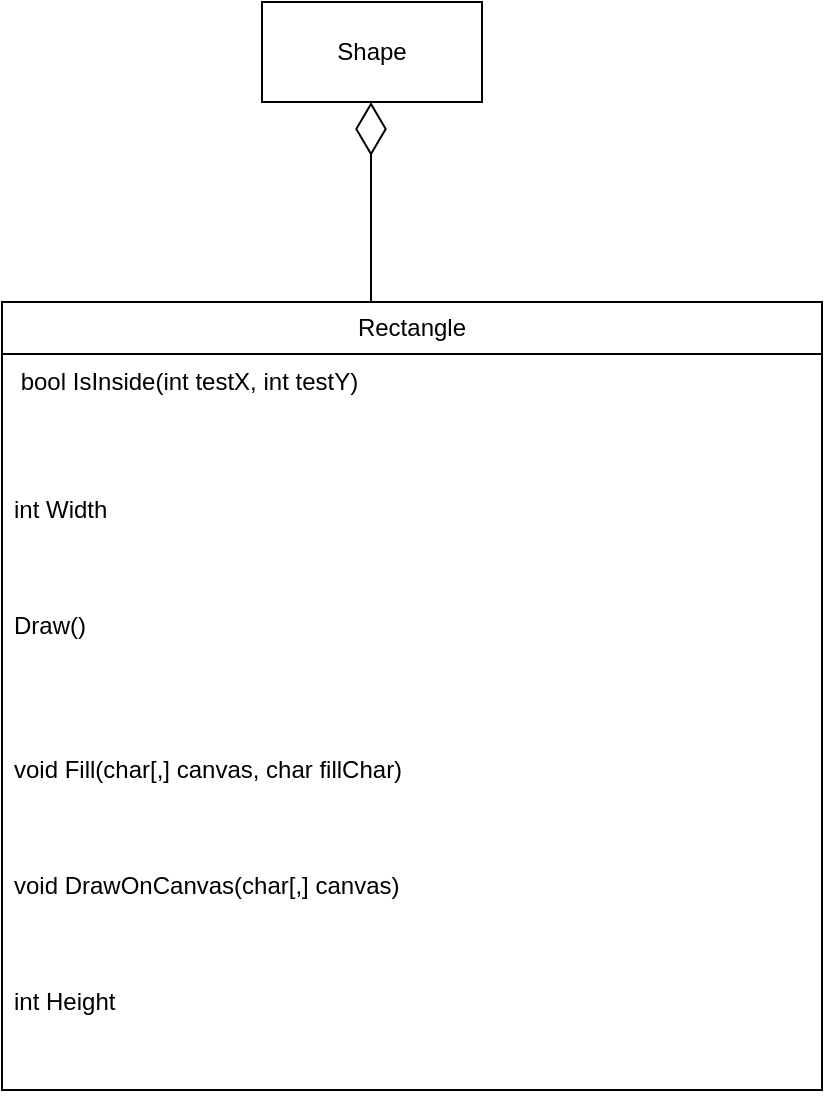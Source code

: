 <mxfile version="24.4.0" type="device">
  <diagram name="Страница — 1" id="wHyH0F_S1m4ts1jfRDfm">
    <mxGraphModel dx="1036" dy="614" grid="1" gridSize="10" guides="1" tooltips="1" connect="1" arrows="1" fold="1" page="1" pageScale="1" pageWidth="827" pageHeight="1169" math="0" shadow="0">
      <root>
        <mxCell id="0" />
        <mxCell id="1" parent="0" />
        <mxCell id="EkHbindbIvyIkgaxzM3A-1" value="Rectangle" style="swimlane;fontStyle=0;childLayout=stackLayout;horizontal=1;startSize=26;fillColor=none;horizontalStack=0;resizeParent=1;resizeParentMax=0;resizeLast=0;collapsible=1;marginBottom=0;whiteSpace=wrap;html=1;" parent="1" vertex="1">
          <mxGeometry x="320" y="200" width="410" height="394" as="geometry" />
        </mxCell>
        <mxCell id="EkHbindbIvyIkgaxzM3A-2" value="&amp;nbsp;bool IsInside(int testX, int testY)" style="text;strokeColor=none;fillColor=none;align=left;verticalAlign=top;spacingLeft=4;spacingRight=4;overflow=hidden;rotatable=0;points=[[0,0.5],[1,0.5]];portConstraint=eastwest;whiteSpace=wrap;html=1;" parent="EkHbindbIvyIkgaxzM3A-1" vertex="1">
          <mxGeometry y="26" width="410" height="64" as="geometry" />
        </mxCell>
        <mxCell id="EkHbindbIvyIkgaxzM3A-3" value="int Width" style="text;strokeColor=none;fillColor=none;align=left;verticalAlign=top;spacingLeft=4;spacingRight=4;overflow=hidden;rotatable=0;points=[[0,0.5],[1,0.5]];portConstraint=eastwest;whiteSpace=wrap;html=1;" parent="EkHbindbIvyIkgaxzM3A-1" vertex="1">
          <mxGeometry y="90" width="410" height="58" as="geometry" />
        </mxCell>
        <mxCell id="EkHbindbIvyIkgaxzM3A-4" value="Draw()" style="text;strokeColor=none;fillColor=none;align=left;verticalAlign=top;spacingLeft=4;spacingRight=4;overflow=hidden;rotatable=0;points=[[0,0.5],[1,0.5]];portConstraint=eastwest;whiteSpace=wrap;html=1;" parent="EkHbindbIvyIkgaxzM3A-1" vertex="1">
          <mxGeometry y="148" width="410" height="72" as="geometry" />
        </mxCell>
        <mxCell id="EkHbindbIvyIkgaxzM3A-5" value="void Fill(char[,] canvas, char fillChar)" style="text;strokeColor=none;fillColor=none;align=left;verticalAlign=top;spacingLeft=4;spacingRight=4;overflow=hidden;rotatable=0;points=[[0,0.5],[1,0.5]];portConstraint=eastwest;whiteSpace=wrap;html=1;" parent="EkHbindbIvyIkgaxzM3A-1" vertex="1">
          <mxGeometry y="220" width="410" height="58" as="geometry" />
        </mxCell>
        <mxCell id="EkHbindbIvyIkgaxzM3A-6" value="void DrawOnCanvas(char[,] canvas)" style="text;strokeColor=none;fillColor=none;align=left;verticalAlign=top;spacingLeft=4;spacingRight=4;overflow=hidden;rotatable=0;points=[[0,0.5],[1,0.5]];portConstraint=eastwest;whiteSpace=wrap;html=1;" parent="EkHbindbIvyIkgaxzM3A-1" vertex="1">
          <mxGeometry y="278" width="410" height="58" as="geometry" />
        </mxCell>
        <mxCell id="EkHbindbIvyIkgaxzM3A-9" value="int Height" style="text;strokeColor=none;fillColor=none;align=left;verticalAlign=top;spacingLeft=4;spacingRight=4;overflow=hidden;rotatable=0;points=[[0,0.5],[1,0.5]];portConstraint=eastwest;whiteSpace=wrap;html=1;" parent="EkHbindbIvyIkgaxzM3A-1" vertex="1">
          <mxGeometry y="336" width="410" height="58" as="geometry" />
        </mxCell>
        <mxCell id="EkHbindbIvyIkgaxzM3A-7" value="Shape" style="html=1;whiteSpace=wrap;" parent="1" vertex="1">
          <mxGeometry x="450" y="50" width="110" height="50" as="geometry" />
        </mxCell>
        <mxCell id="EkHbindbIvyIkgaxzM3A-8" value="" style="endArrow=diamondThin;endFill=0;endSize=24;html=1;rounded=0;" parent="1" edge="1">
          <mxGeometry width="160" relative="1" as="geometry">
            <mxPoint x="504.5" y="200" as="sourcePoint" />
            <mxPoint x="504.5" y="100" as="targetPoint" />
          </mxGeometry>
        </mxCell>
      </root>
    </mxGraphModel>
  </diagram>
</mxfile>
